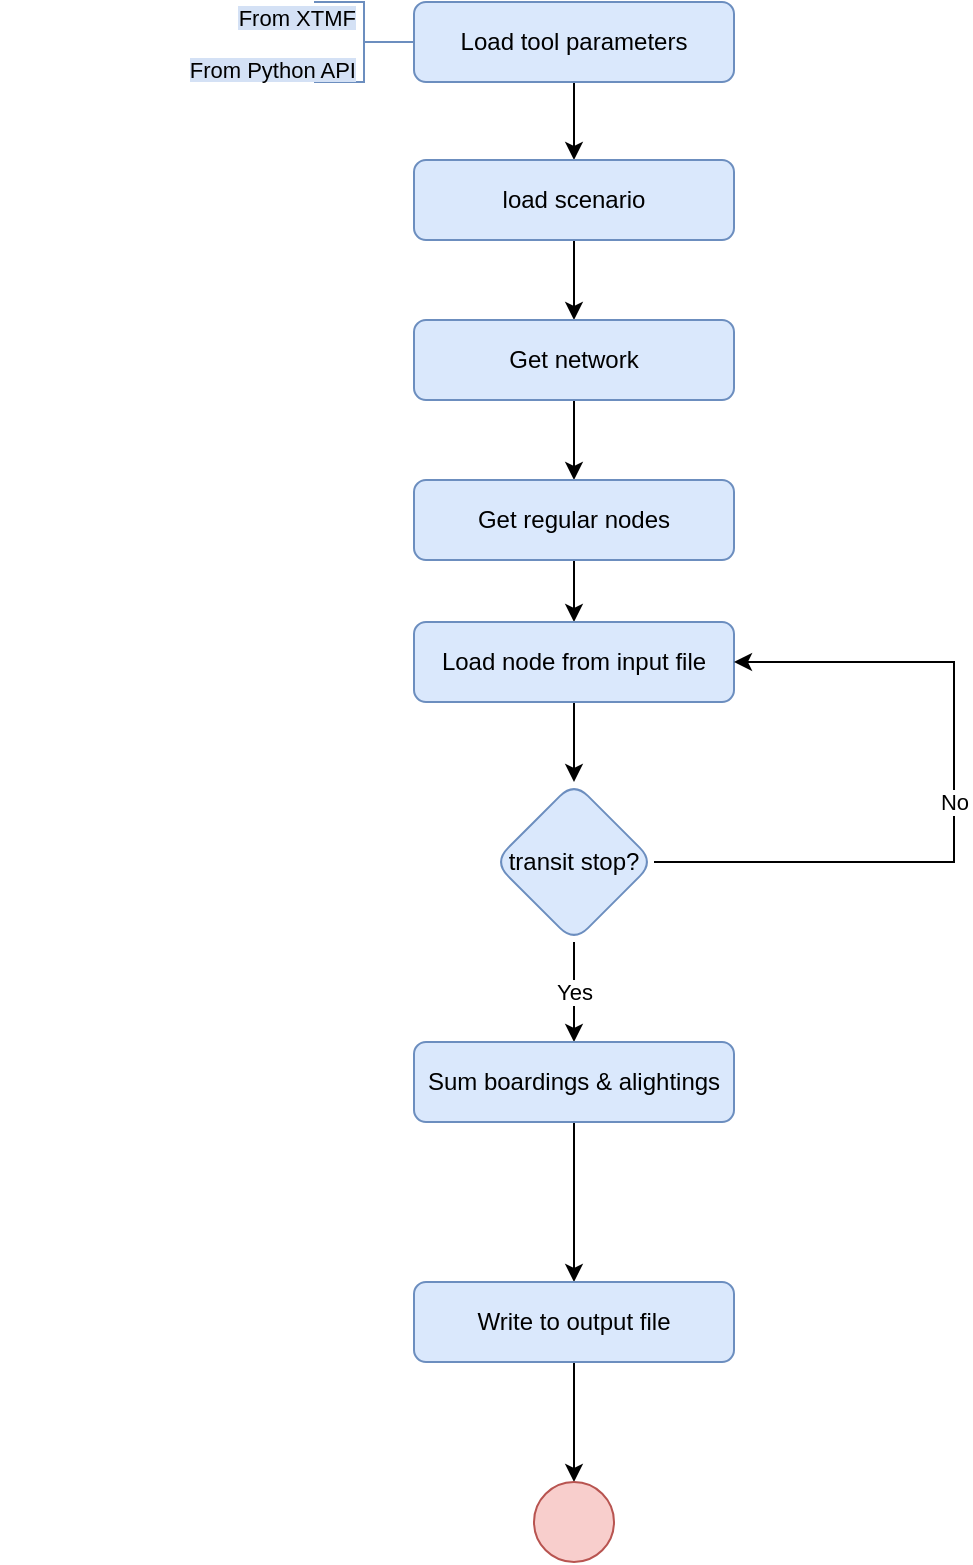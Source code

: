 <mxfile version="15.7.1" type="device"><diagram id="C5RBs43oDa-KdzZeNtuy" name="Page-1"><mxGraphModel dx="1422" dy="764" grid="1" gridSize="10" guides="1" tooltips="1" connect="1" arrows="1" fold="1" page="1" pageScale="1" pageWidth="827" pageHeight="1169" math="0" shadow="0"><root><mxCell id="WIyWlLk6GJQsqaUBKTNV-0"/><mxCell id="WIyWlLk6GJQsqaUBKTNV-1" parent="WIyWlLk6GJQsqaUBKTNV-0"/><mxCell id="Fnm5p9gCC5VDQ3n4qr9I-10" value="" style="edgeStyle=orthogonalEdgeStyle;rounded=0;orthogonalLoop=1;jettySize=auto;html=1;" edge="1" parent="WIyWlLk6GJQsqaUBKTNV-1" source="Fnm5p9gCC5VDQ3n4qr9I-0" target="Fnm5p9gCC5VDQ3n4qr9I-9"><mxGeometry relative="1" as="geometry"/></mxCell><mxCell id="Fnm5p9gCC5VDQ3n4qr9I-0" value="Load tool parameters" style="rounded=1;whiteSpace=wrap;html=1;fillColor=#dae8fc;strokeColor=#6c8ebf;" vertex="1" parent="WIyWlLk6GJQsqaUBKTNV-1"><mxGeometry x="290" y="160" width="160" height="40" as="geometry"/></mxCell><mxCell id="Fnm5p9gCC5VDQ3n4qr9I-1" value="" style="strokeWidth=1;html=1;shape=mxgraph.flowchart.annotation_2;align=left;labelPosition=right;pointerEvents=1;rotation=-180;fillColor=#dae8fc;strokeColor=#6c8ebf;" vertex="1" parent="WIyWlLk6GJQsqaUBKTNV-1"><mxGeometry x="240" y="160" width="50" height="40" as="geometry"/></mxCell><mxCell id="Fnm5p9gCC5VDQ3n4qr9I-2" value="&lt;div style=&quot;font-size: 11px&quot;&gt;&lt;font style=&quot;font-size: 11px ; background-color: rgb(212 , 225 , 245)&quot;&gt;From XTMF&lt;/font&gt;&lt;/div&gt;&lt;div style=&quot;font-size: 11px&quot;&gt;&lt;font style=&quot;font-size: 11px&quot;&gt;&amp;nbsp;&lt;/font&gt;&lt;/div&gt;&lt;div style=&quot;font-size: 11px&quot;&gt;&lt;font style=&quot;font-size: 11px ; background-color: rgb(212 , 225 , 245)&quot;&gt;From Python API&lt;/font&gt;&lt;/div&gt;" style="text;html=1;strokeColor=none;fillColor=none;align=right;verticalAlign=middle;whiteSpace=wrap;rounded=0;" vertex="1" parent="WIyWlLk6GJQsqaUBKTNV-1"><mxGeometry x="83" y="161" width="180" height="39" as="geometry"/></mxCell><mxCell id="Fnm5p9gCC5VDQ3n4qr9I-12" value="" style="edgeStyle=orthogonalEdgeStyle;rounded=0;orthogonalLoop=1;jettySize=auto;html=1;" edge="1" parent="WIyWlLk6GJQsqaUBKTNV-1" source="Fnm5p9gCC5VDQ3n4qr9I-9" target="Fnm5p9gCC5VDQ3n4qr9I-11"><mxGeometry relative="1" as="geometry"/></mxCell><mxCell id="Fnm5p9gCC5VDQ3n4qr9I-9" value="load scenario" style="rounded=1;whiteSpace=wrap;html=1;fillColor=#dae8fc;strokeColor=#6c8ebf;" vertex="1" parent="WIyWlLk6GJQsqaUBKTNV-1"><mxGeometry x="290" y="239" width="160" height="40" as="geometry"/></mxCell><mxCell id="Fnm5p9gCC5VDQ3n4qr9I-14" value="" style="edgeStyle=orthogonalEdgeStyle;rounded=0;orthogonalLoop=1;jettySize=auto;html=1;" edge="1" parent="WIyWlLk6GJQsqaUBKTNV-1" source="Fnm5p9gCC5VDQ3n4qr9I-11" target="Fnm5p9gCC5VDQ3n4qr9I-13"><mxGeometry relative="1" as="geometry"/></mxCell><mxCell id="Fnm5p9gCC5VDQ3n4qr9I-11" value="Get network" style="rounded=1;whiteSpace=wrap;html=1;fillColor=#dae8fc;strokeColor=#6c8ebf;" vertex="1" parent="WIyWlLk6GJQsqaUBKTNV-1"><mxGeometry x="290" y="319" width="160" height="40" as="geometry"/></mxCell><mxCell id="Fnm5p9gCC5VDQ3n4qr9I-16" value="" style="edgeStyle=orthogonalEdgeStyle;rounded=0;orthogonalLoop=1;jettySize=auto;html=1;" edge="1" parent="WIyWlLk6GJQsqaUBKTNV-1" source="Fnm5p9gCC5VDQ3n4qr9I-13" target="Fnm5p9gCC5VDQ3n4qr9I-15"><mxGeometry relative="1" as="geometry"/></mxCell><mxCell id="Fnm5p9gCC5VDQ3n4qr9I-13" value="Get regular nodes" style="rounded=1;whiteSpace=wrap;html=1;fillColor=#dae8fc;strokeColor=#6c8ebf;" vertex="1" parent="WIyWlLk6GJQsqaUBKTNV-1"><mxGeometry x="290" y="399" width="160" height="40" as="geometry"/></mxCell><mxCell id="Fnm5p9gCC5VDQ3n4qr9I-22" value="" style="edgeStyle=orthogonalEdgeStyle;rounded=0;orthogonalLoop=1;jettySize=auto;html=1;" edge="1" parent="WIyWlLk6GJQsqaUBKTNV-1" source="Fnm5p9gCC5VDQ3n4qr9I-15" target="Fnm5p9gCC5VDQ3n4qr9I-21"><mxGeometry relative="1" as="geometry"/></mxCell><mxCell id="Fnm5p9gCC5VDQ3n4qr9I-15" value="Load node from input file" style="rounded=1;whiteSpace=wrap;html=1;fillColor=#dae8fc;strokeColor=#6c8ebf;" vertex="1" parent="WIyWlLk6GJQsqaUBKTNV-1"><mxGeometry x="290" y="470" width="160" height="40" as="geometry"/></mxCell><mxCell id="Fnm5p9gCC5VDQ3n4qr9I-20" value="Yes" style="edgeStyle=orthogonalEdgeStyle;rounded=0;orthogonalLoop=1;jettySize=auto;html=1;" edge="1" parent="WIyWlLk6GJQsqaUBKTNV-1" source="Fnm5p9gCC5VDQ3n4qr9I-21" target="Fnm5p9gCC5VDQ3n4qr9I-19"><mxGeometry relative="1" as="geometry"><mxPoint x="370" y="814" as="sourcePoint"/></mxGeometry></mxCell><mxCell id="Fnm5p9gCC5VDQ3n4qr9I-25" value="" style="edgeStyle=orthogonalEdgeStyle;rounded=0;orthogonalLoop=1;jettySize=auto;html=1;" edge="1" parent="WIyWlLk6GJQsqaUBKTNV-1" source="Fnm5p9gCC5VDQ3n4qr9I-19" target="Fnm5p9gCC5VDQ3n4qr9I-24"><mxGeometry relative="1" as="geometry"/></mxCell><mxCell id="Fnm5p9gCC5VDQ3n4qr9I-19" value="Sum boardings &amp;amp; alightings" style="rounded=1;whiteSpace=wrap;html=1;fillColor=#dae8fc;strokeColor=#6c8ebf;" vertex="1" parent="WIyWlLk6GJQsqaUBKTNV-1"><mxGeometry x="290" y="680" width="160" height="40" as="geometry"/></mxCell><mxCell id="Fnm5p9gCC5VDQ3n4qr9I-23" value="No" style="edgeStyle=orthogonalEdgeStyle;rounded=0;orthogonalLoop=1;jettySize=auto;html=1;entryX=1;entryY=0.5;entryDx=0;entryDy=0;" edge="1" parent="WIyWlLk6GJQsqaUBKTNV-1" source="Fnm5p9gCC5VDQ3n4qr9I-21" target="Fnm5p9gCC5VDQ3n4qr9I-15"><mxGeometry relative="1" as="geometry"><Array as="points"><mxPoint x="560" y="590"/><mxPoint x="560" y="490"/></Array></mxGeometry></mxCell><mxCell id="Fnm5p9gCC5VDQ3n4qr9I-21" value="transit stop?" style="rhombus;whiteSpace=wrap;html=1;rounded=1;strokeColor=#6c8ebf;fillColor=#dae8fc;" vertex="1" parent="WIyWlLk6GJQsqaUBKTNV-1"><mxGeometry x="330" y="550" width="80" height="80" as="geometry"/></mxCell><mxCell id="Fnm5p9gCC5VDQ3n4qr9I-27" style="edgeStyle=orthogonalEdgeStyle;rounded=0;orthogonalLoop=1;jettySize=auto;html=1;" edge="1" parent="WIyWlLk6GJQsqaUBKTNV-1" source="Fnm5p9gCC5VDQ3n4qr9I-24" target="Fnm5p9gCC5VDQ3n4qr9I-26"><mxGeometry relative="1" as="geometry"/></mxCell><mxCell id="Fnm5p9gCC5VDQ3n4qr9I-24" value="Write to output file" style="rounded=1;whiteSpace=wrap;html=1;fillColor=#dae8fc;strokeColor=#6c8ebf;" vertex="1" parent="WIyWlLk6GJQsqaUBKTNV-1"><mxGeometry x="290" y="800" width="160" height="40" as="geometry"/></mxCell><mxCell id="Fnm5p9gCC5VDQ3n4qr9I-26" value="" style="ellipse;whiteSpace=wrap;html=1;fillColor=#f8cecc;strokeColor=#b85450;" vertex="1" parent="WIyWlLk6GJQsqaUBKTNV-1"><mxGeometry x="350" y="900" width="40" height="40" as="geometry"/></mxCell></root></mxGraphModel></diagram></mxfile>